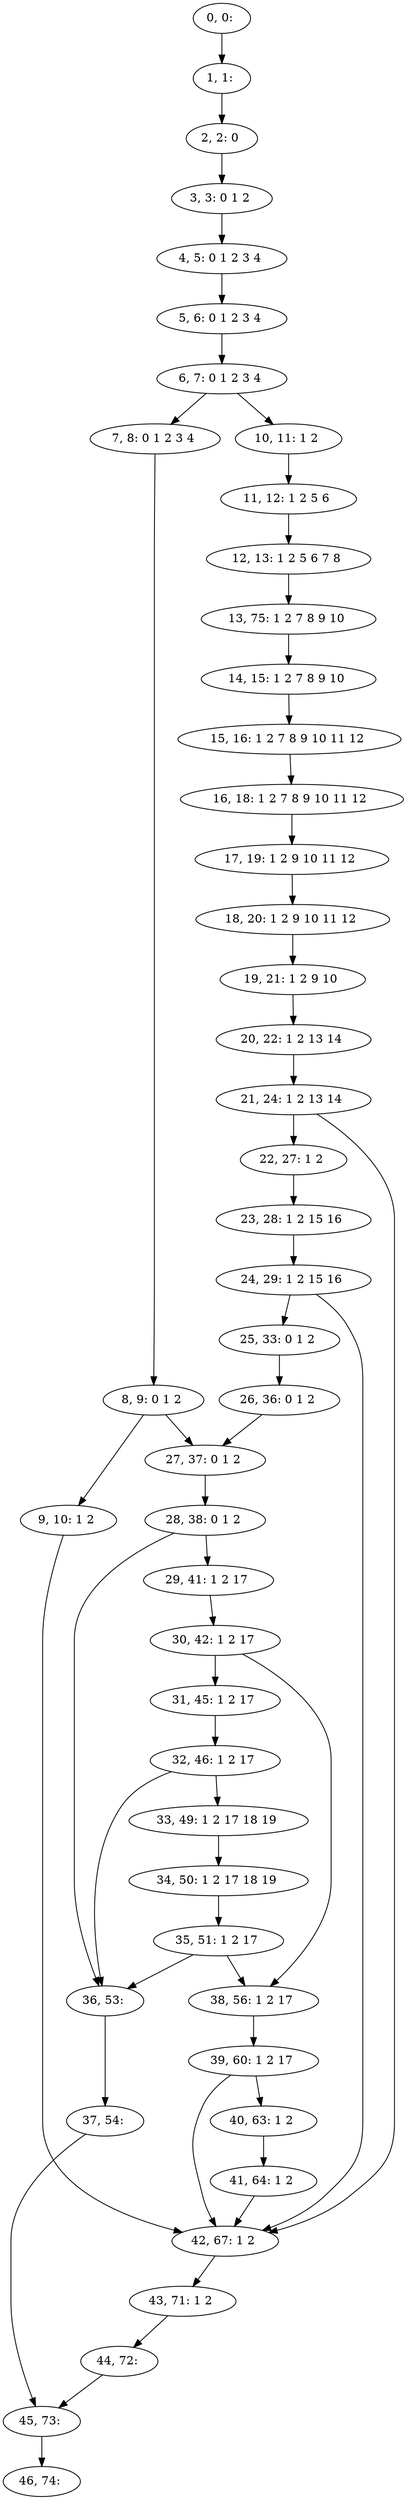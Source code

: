 digraph G {
0[label="0, 0: "];
1[label="1, 1: "];
2[label="2, 2: 0 "];
3[label="3, 3: 0 1 2 "];
4[label="4, 5: 0 1 2 3 4 "];
5[label="5, 6: 0 1 2 3 4 "];
6[label="6, 7: 0 1 2 3 4 "];
7[label="7, 8: 0 1 2 3 4 "];
8[label="8, 9: 0 1 2 "];
9[label="9, 10: 1 2 "];
10[label="10, 11: 1 2 "];
11[label="11, 12: 1 2 5 6 "];
12[label="12, 13: 1 2 5 6 7 8 "];
13[label="13, 75: 1 2 7 8 9 10 "];
14[label="14, 15: 1 2 7 8 9 10 "];
15[label="15, 16: 1 2 7 8 9 10 11 12 "];
16[label="16, 18: 1 2 7 8 9 10 11 12 "];
17[label="17, 19: 1 2 9 10 11 12 "];
18[label="18, 20: 1 2 9 10 11 12 "];
19[label="19, 21: 1 2 9 10 "];
20[label="20, 22: 1 2 13 14 "];
21[label="21, 24: 1 2 13 14 "];
22[label="22, 27: 1 2 "];
23[label="23, 28: 1 2 15 16 "];
24[label="24, 29: 1 2 15 16 "];
25[label="25, 33: 0 1 2 "];
26[label="26, 36: 0 1 2 "];
27[label="27, 37: 0 1 2 "];
28[label="28, 38: 0 1 2 "];
29[label="29, 41: 1 2 17 "];
30[label="30, 42: 1 2 17 "];
31[label="31, 45: 1 2 17 "];
32[label="32, 46: 1 2 17 "];
33[label="33, 49: 1 2 17 18 19 "];
34[label="34, 50: 1 2 17 18 19 "];
35[label="35, 51: 1 2 17 "];
36[label="36, 53: "];
37[label="37, 54: "];
38[label="38, 56: 1 2 17 "];
39[label="39, 60: 1 2 17 "];
40[label="40, 63: 1 2 "];
41[label="41, 64: 1 2 "];
42[label="42, 67: 1 2 "];
43[label="43, 71: 1 2 "];
44[label="44, 72: "];
45[label="45, 73: "];
46[label="46, 74: "];
0->1 ;
1->2 ;
2->3 ;
3->4 ;
4->5 ;
5->6 ;
6->7 ;
6->10 ;
7->8 ;
8->9 ;
8->27 ;
9->42 ;
10->11 ;
11->12 ;
12->13 ;
13->14 ;
14->15 ;
15->16 ;
16->17 ;
17->18 ;
18->19 ;
19->20 ;
20->21 ;
21->22 ;
21->42 ;
22->23 ;
23->24 ;
24->25 ;
24->42 ;
25->26 ;
26->27 ;
27->28 ;
28->29 ;
28->36 ;
29->30 ;
30->31 ;
30->38 ;
31->32 ;
32->33 ;
32->36 ;
33->34 ;
34->35 ;
35->36 ;
35->38 ;
36->37 ;
37->45 ;
38->39 ;
39->40 ;
39->42 ;
40->41 ;
41->42 ;
42->43 ;
43->44 ;
44->45 ;
45->46 ;
}
